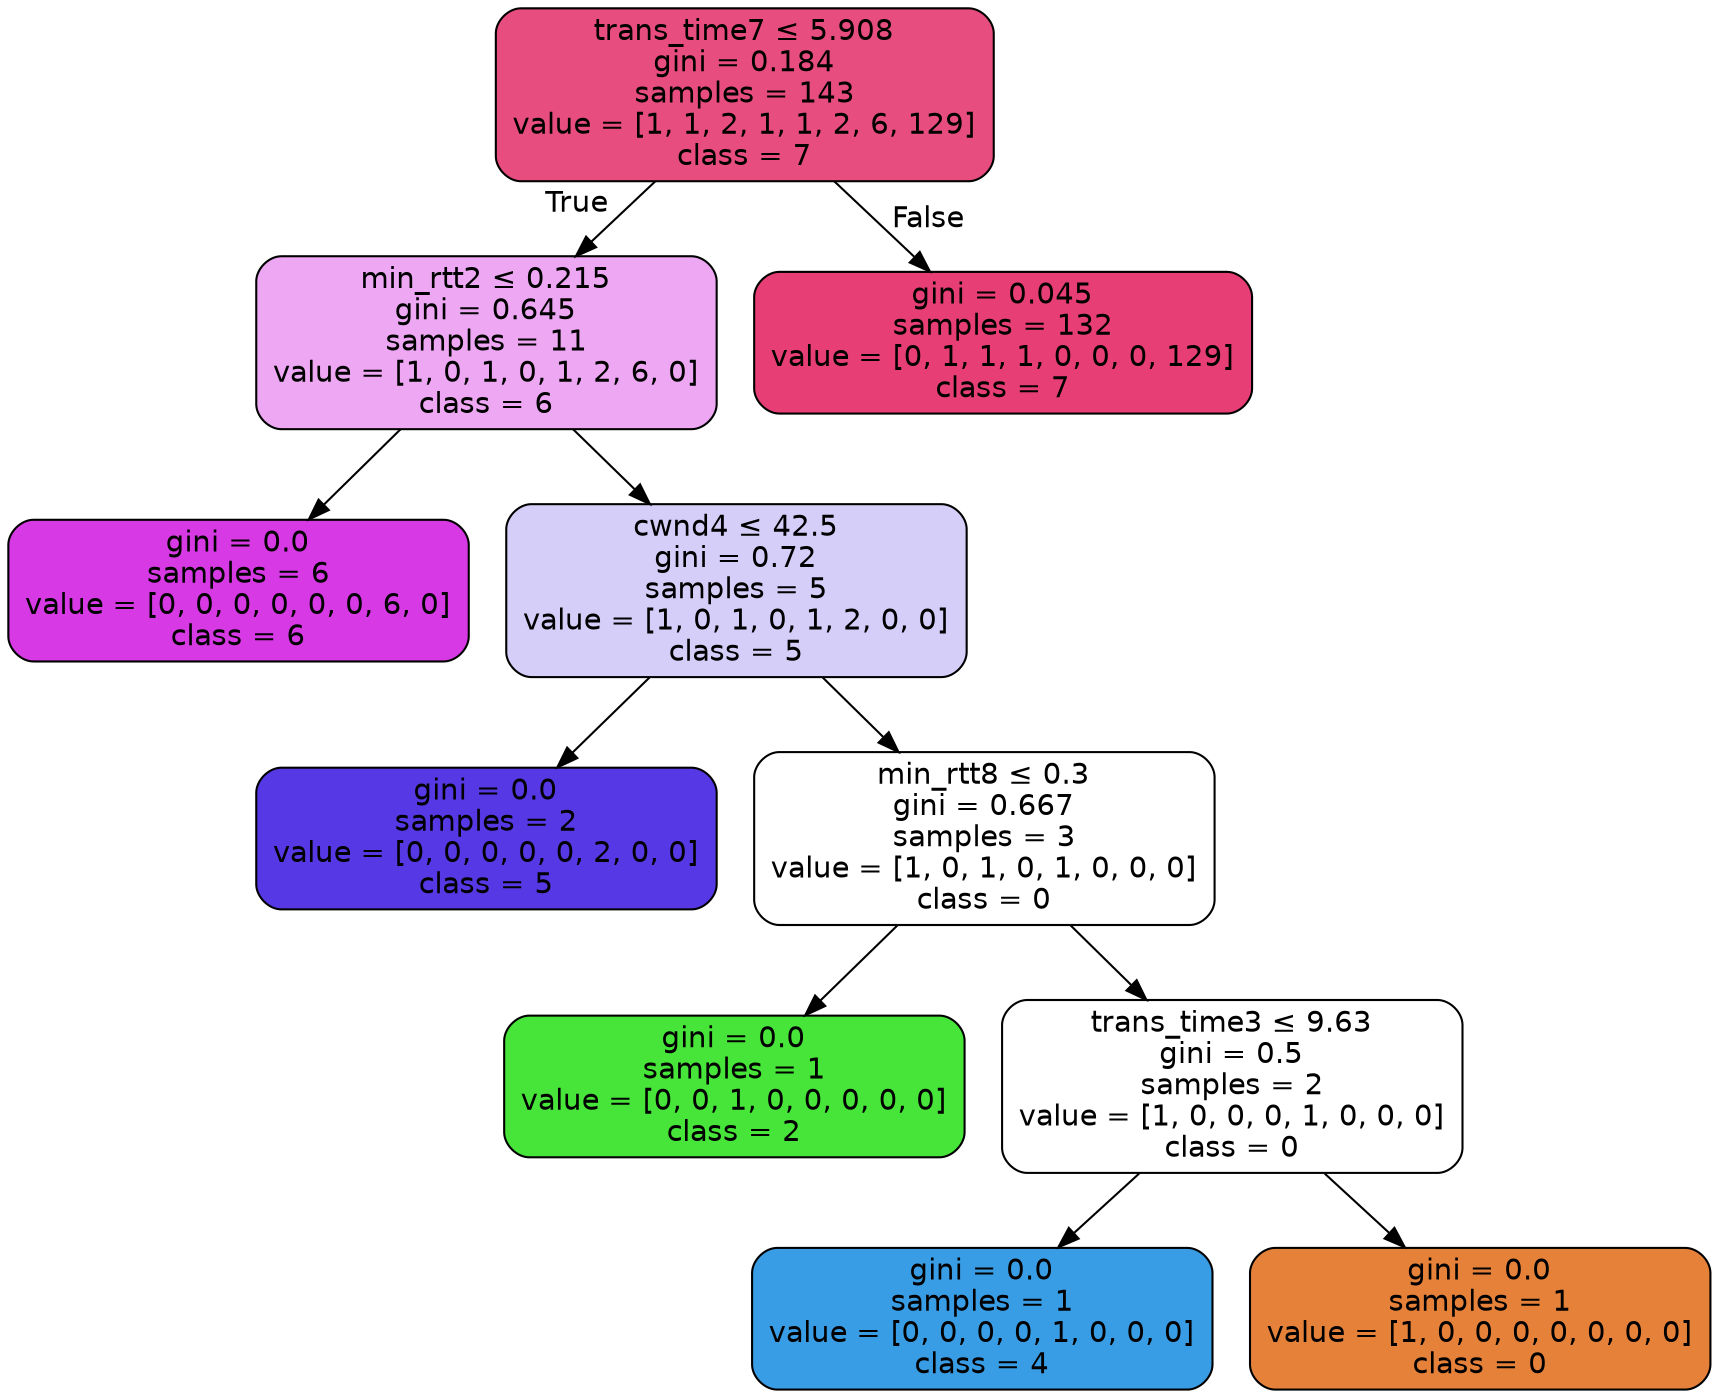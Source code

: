digraph Tree {
node [shape=box, style="filled, rounded", color="black", fontname="helvetica"] ;
edge [fontname="helvetica"] ;
0 [label=<trans_time7 &le; 5.908<br/>gini = 0.184<br/>samples = 143<br/>value = [1, 1, 2, 1, 1, 2, 6, 129]<br/>class = 7>, fillcolor="#e84d80"] ;
1 [label=<min_rtt2 &le; 0.215<br/>gini = 0.645<br/>samples = 11<br/>value = [1, 0, 1, 0, 1, 2, 6, 0]<br/>class = 6>, fillcolor="#eda7f3"] ;
0 -> 1 [labeldistance=2.5, labelangle=45, headlabel="True"] ;
2 [label=<gini = 0.0<br/>samples = 6<br/>value = [0, 0, 0, 0, 0, 0, 6, 0]<br/>class = 6>, fillcolor="#d739e5"] ;
1 -> 2 ;
3 [label=<cwnd4 &le; 42.5<br/>gini = 0.72<br/>samples = 5<br/>value = [1, 0, 1, 0, 1, 2, 0, 0]<br/>class = 5>, fillcolor="#d5cef8"] ;
1 -> 3 ;
4 [label=<gini = 0.0<br/>samples = 2<br/>value = [0, 0, 0, 0, 0, 2, 0, 0]<br/>class = 5>, fillcolor="#5639e5"] ;
3 -> 4 ;
5 [label=<min_rtt8 &le; 0.3<br/>gini = 0.667<br/>samples = 3<br/>value = [1, 0, 1, 0, 1, 0, 0, 0]<br/>class = 0>, fillcolor="#ffffff"] ;
3 -> 5 ;
6 [label=<gini = 0.0<br/>samples = 1<br/>value = [0, 0, 1, 0, 0, 0, 0, 0]<br/>class = 2>, fillcolor="#47e539"] ;
5 -> 6 ;
7 [label=<trans_time3 &le; 9.63<br/>gini = 0.5<br/>samples = 2<br/>value = [1, 0, 0, 0, 1, 0, 0, 0]<br/>class = 0>, fillcolor="#ffffff"] ;
5 -> 7 ;
8 [label=<gini = 0.0<br/>samples = 1<br/>value = [0, 0, 0, 0, 1, 0, 0, 0]<br/>class = 4>, fillcolor="#399de5"] ;
7 -> 8 ;
9 [label=<gini = 0.0<br/>samples = 1<br/>value = [1, 0, 0, 0, 0, 0, 0, 0]<br/>class = 0>, fillcolor="#e58139"] ;
7 -> 9 ;
10 [label=<gini = 0.045<br/>samples = 132<br/>value = [0, 1, 1, 1, 0, 0, 0, 129]<br/>class = 7>, fillcolor="#e63e75"] ;
0 -> 10 [labeldistance=2.5, labelangle=-45, headlabel="False"] ;
}
